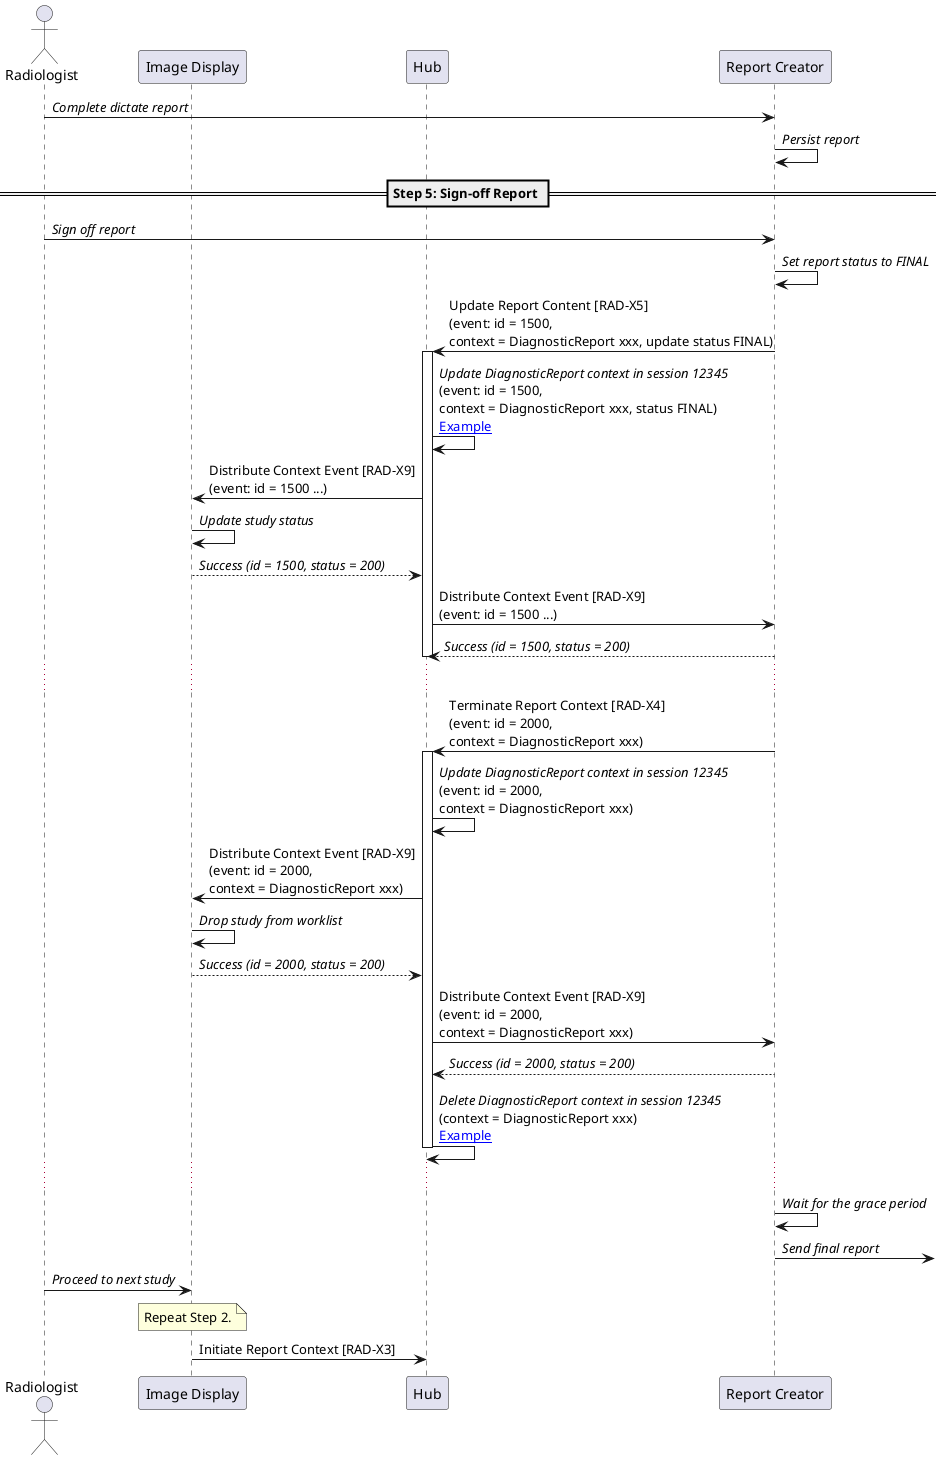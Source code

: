 @startuml

actor Radiologist as User
participant "Image Display" as PACS
participant "Hub" as Hub
participant "Report Creator" as Report

User->Report: //Complete dictate report//
Report->Report: //Persist report//

== Step 5: Sign-off Report ==

User->Report: //Sign off report//
Report->Report: //Set report status to FINAL//

Report->Hub: Update Report Content [RAD-X5]\n(event: id = 1500,\ncontext = DiagnosticReport xxx, update status FINAL)
activate Hub

Hub->Hub: //Update DiagnosticReport context in session 12345//\n(event: id = 1500,\ncontext = DiagnosticReport xxx, status FINAL)\n[[update_report_status.html#available-context-and-content-in-hub Example]]

Hub->PACS: Distribute Context Event [RAD-X9]\n(event: id = 1500 ...)
PACS->PACS: //Update study status//
PACS-->Hub: //Success (id = 1500, status = 200)//
Hub->Report: Distribute Context Event [RAD-X9]\n(event: id = 1500 ...)
Report-->Hub: //Success (id = 1500, status = 200)//
deactivate Hub

...

Report->Hub: Terminate Report Context [RAD-X4]\n(event: id = 2000,\ncontext = DiagnosticReport xxx)
activate Hub

Hub->Hub: //Update DiagnosticReport context in session 12345//\n(event: id = 2000,\ncontext = DiagnosticReport xxx)

Hub->PACS: Distribute Context Event [RAD-X9]\n(event: id = 2000,\ncontext = DiagnosticReport xxx)
PACS->PACS: //Drop study from worklist//
PACS-->Hub: //Success (id = 2000, status = 200)//
Hub->Report: Distribute Context Event [RAD-X9]\n(event: id = 2000,\ncontext = DiagnosticReport xxx)
Report-->Hub: //Success (id = 2000, status = 200)//

Hub->Hub: //Delete DiagnosticReport context in session 12345//\n(context = DiagnosticReport xxx)\n[[close_study_after_signoff.html#available-context-and-content-in-hub Example]]
deactivate Hub

...
Report->Report: //Wait for the grace period//
Report->: //Send final report//

User->PACS: //Proceed to next study//

note over PACS
Repeat Step 2.
end note
PACS->Hub: Initiate Report Context [RAD-X3]

@enduml